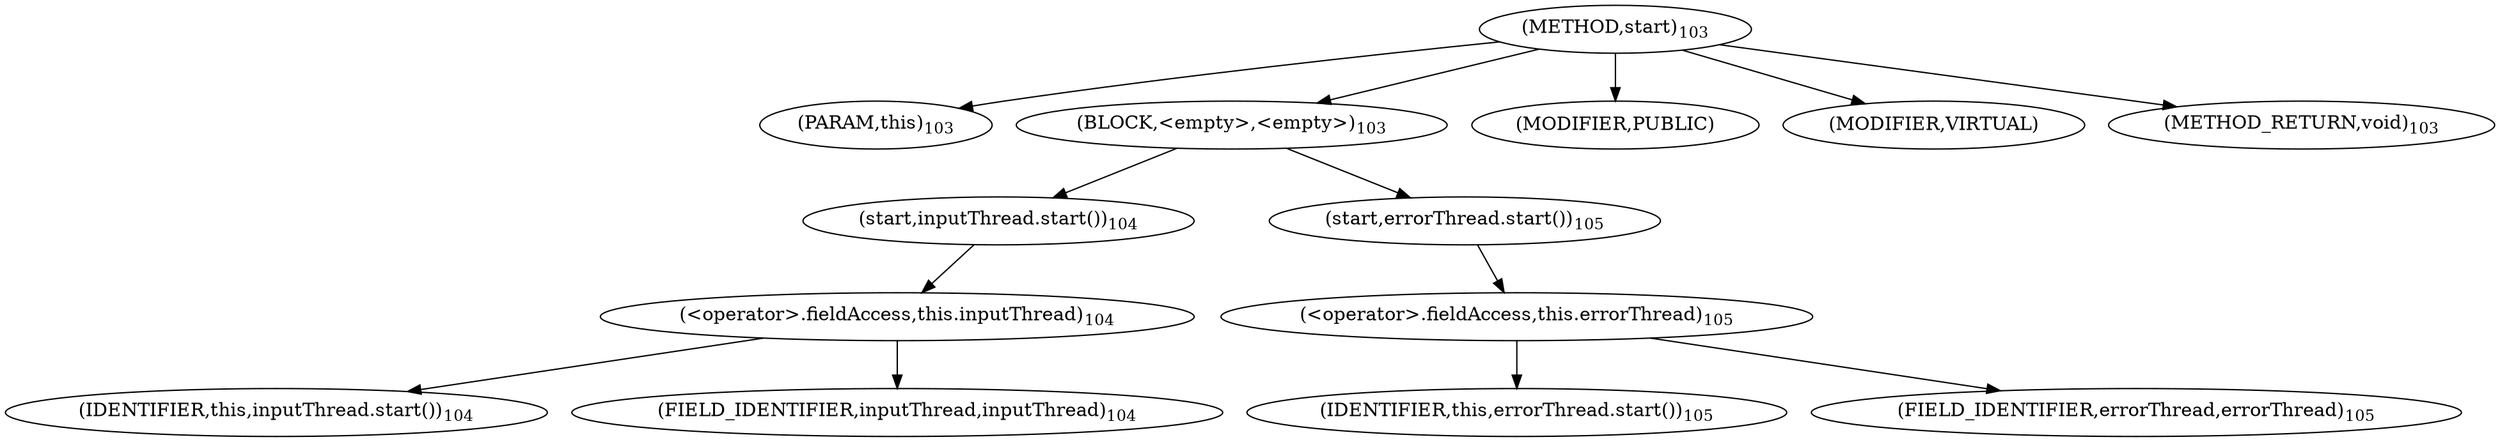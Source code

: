 digraph "start" {  
"116" [label = <(METHOD,start)<SUB>103</SUB>> ]
"117" [label = <(PARAM,this)<SUB>103</SUB>> ]
"118" [label = <(BLOCK,&lt;empty&gt;,&lt;empty&gt;)<SUB>103</SUB>> ]
"119" [label = <(start,inputThread.start())<SUB>104</SUB>> ]
"120" [label = <(&lt;operator&gt;.fieldAccess,this.inputThread)<SUB>104</SUB>> ]
"121" [label = <(IDENTIFIER,this,inputThread.start())<SUB>104</SUB>> ]
"122" [label = <(FIELD_IDENTIFIER,inputThread,inputThread)<SUB>104</SUB>> ]
"123" [label = <(start,errorThread.start())<SUB>105</SUB>> ]
"124" [label = <(&lt;operator&gt;.fieldAccess,this.errorThread)<SUB>105</SUB>> ]
"125" [label = <(IDENTIFIER,this,errorThread.start())<SUB>105</SUB>> ]
"126" [label = <(FIELD_IDENTIFIER,errorThread,errorThread)<SUB>105</SUB>> ]
"127" [label = <(MODIFIER,PUBLIC)> ]
"128" [label = <(MODIFIER,VIRTUAL)> ]
"129" [label = <(METHOD_RETURN,void)<SUB>103</SUB>> ]
  "116" -> "117" 
  "116" -> "118" 
  "116" -> "127" 
  "116" -> "128" 
  "116" -> "129" 
  "118" -> "119" 
  "118" -> "123" 
  "119" -> "120" 
  "120" -> "121" 
  "120" -> "122" 
  "123" -> "124" 
  "124" -> "125" 
  "124" -> "126" 
}
